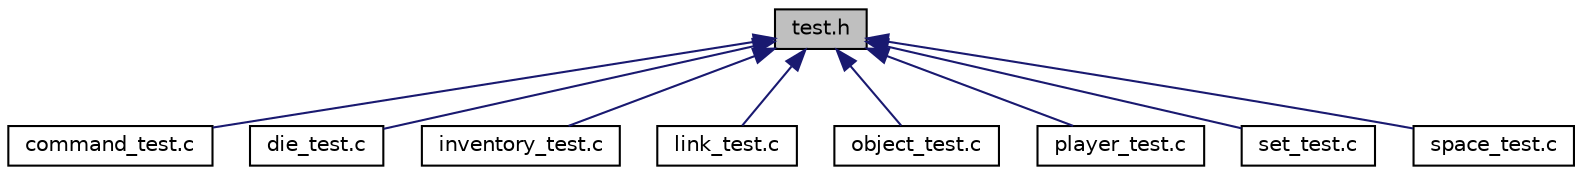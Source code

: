 digraph "test.h"
{
  edge [fontname="Helvetica",fontsize="10",labelfontname="Helvetica",labelfontsize="10"];
  node [fontname="Helvetica",fontsize="10",shape=record];
  Node1 [label="test.h",height=0.2,width=0.4,color="black", fillcolor="grey75", style="filled", fontcolor="black"];
  Node1 -> Node2 [dir="back",color="midnightblue",fontsize="10",style="solid",fontname="Helvetica"];
  Node2 [label="command_test.c",height=0.2,width=0.4,color="black", fillcolor="white", style="filled",URL="$command__test_8c.html"];
  Node1 -> Node3 [dir="back",color="midnightblue",fontsize="10",style="solid",fontname="Helvetica"];
  Node3 [label="die_test.c",height=0.2,width=0.4,color="black", fillcolor="white", style="filled",URL="$die__test_8c.html"];
  Node1 -> Node4 [dir="back",color="midnightblue",fontsize="10",style="solid",fontname="Helvetica"];
  Node4 [label="inventory_test.c",height=0.2,width=0.4,color="black", fillcolor="white", style="filled",URL="$inventory__test_8c.html"];
  Node1 -> Node5 [dir="back",color="midnightblue",fontsize="10",style="solid",fontname="Helvetica"];
  Node5 [label="link_test.c",height=0.2,width=0.4,color="black", fillcolor="white", style="filled",URL="$link__test_8c.html"];
  Node1 -> Node6 [dir="back",color="midnightblue",fontsize="10",style="solid",fontname="Helvetica"];
  Node6 [label="object_test.c",height=0.2,width=0.4,color="black", fillcolor="white", style="filled",URL="$object__test_8c.html"];
  Node1 -> Node7 [dir="back",color="midnightblue",fontsize="10",style="solid",fontname="Helvetica"];
  Node7 [label="player_test.c",height=0.2,width=0.4,color="black", fillcolor="white", style="filled",URL="$player__test_8c.html"];
  Node1 -> Node8 [dir="back",color="midnightblue",fontsize="10",style="solid",fontname="Helvetica"];
  Node8 [label="set_test.c",height=0.2,width=0.4,color="black", fillcolor="white", style="filled",URL="$set__test_8c.html"];
  Node1 -> Node9 [dir="back",color="midnightblue",fontsize="10",style="solid",fontname="Helvetica"];
  Node9 [label="space_test.c",height=0.2,width=0.4,color="black", fillcolor="white", style="filled",URL="$space__test_8c.html",tooltip="It tests space module. "];
}
